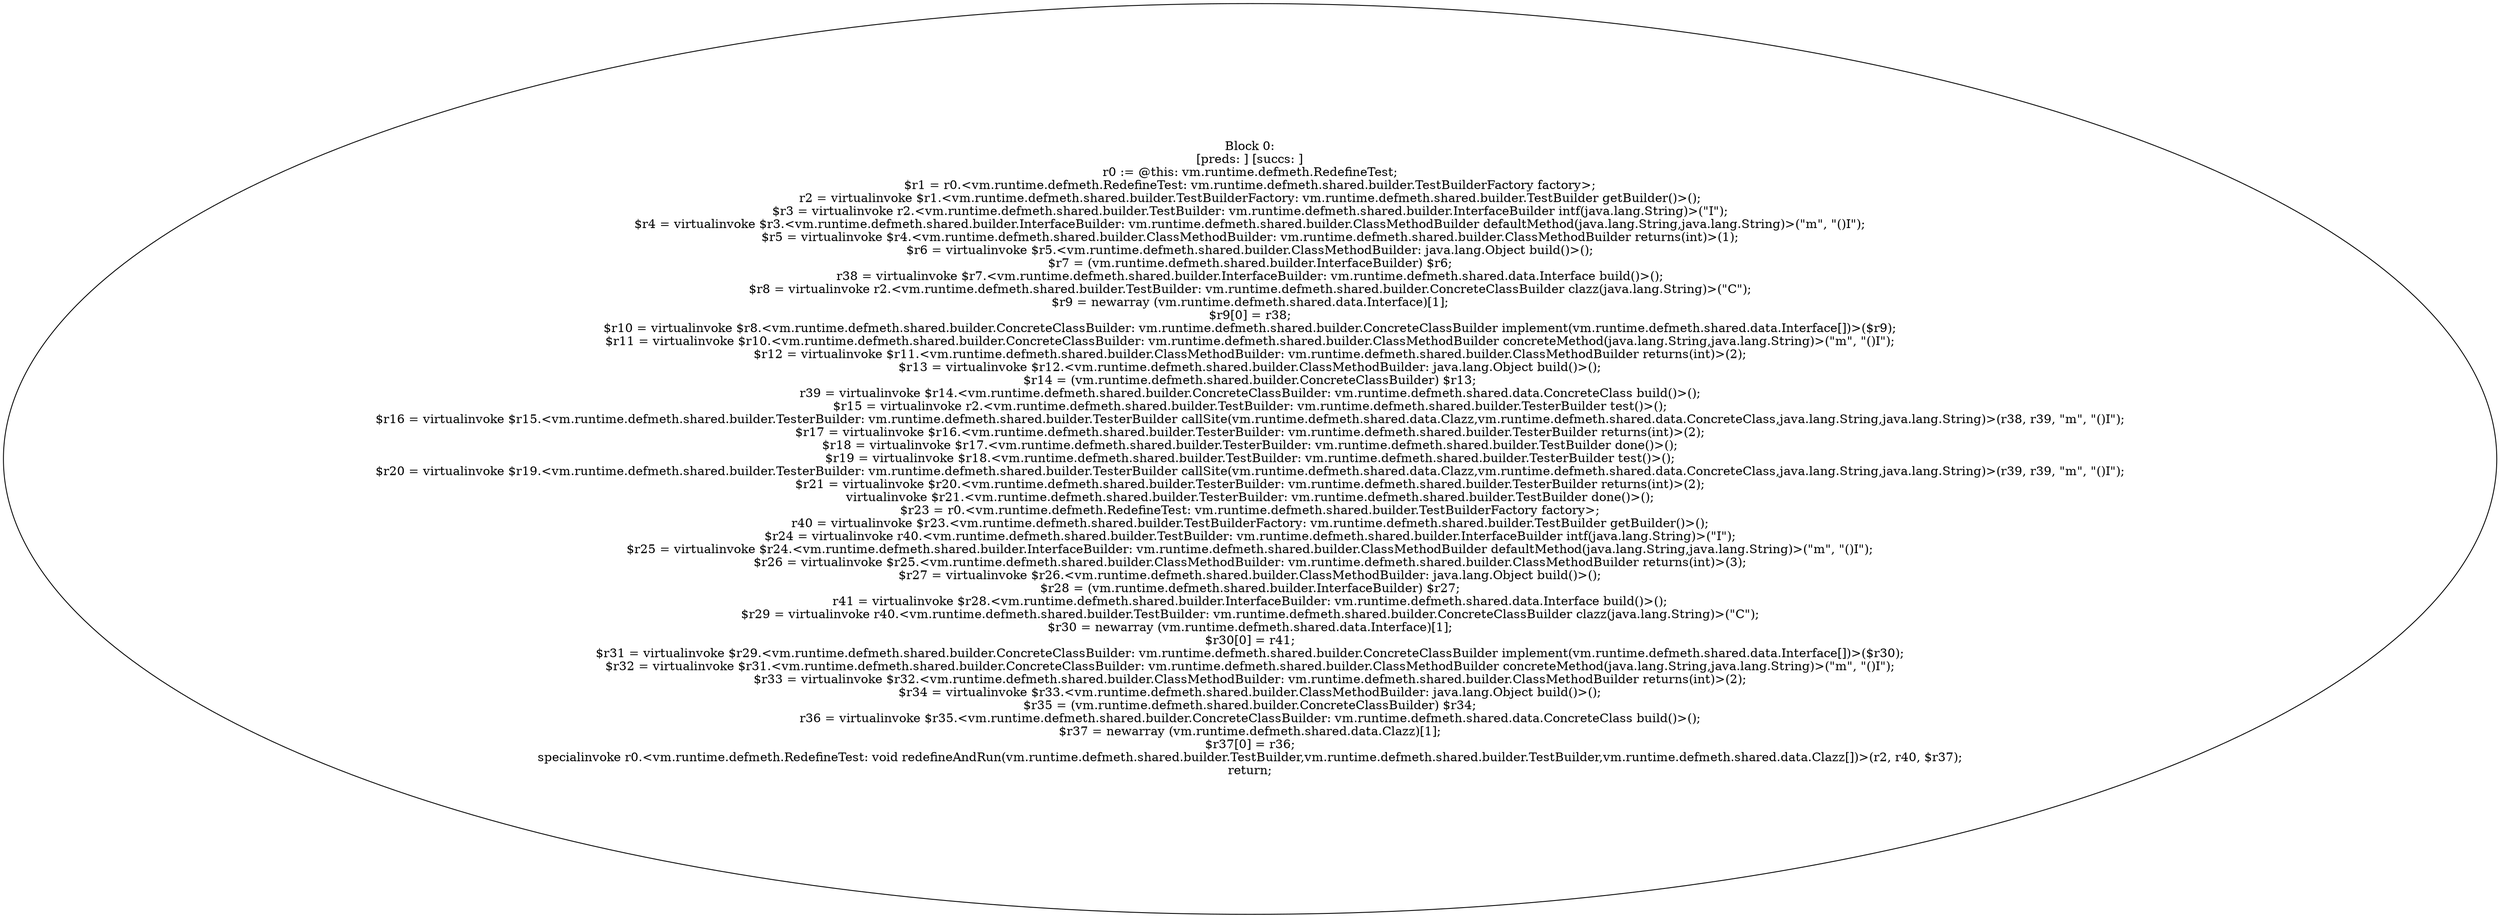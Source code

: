 digraph "unitGraph" {
    "Block 0:
[preds: ] [succs: ]
r0 := @this: vm.runtime.defmeth.RedefineTest;
$r1 = r0.<vm.runtime.defmeth.RedefineTest: vm.runtime.defmeth.shared.builder.TestBuilderFactory factory>;
r2 = virtualinvoke $r1.<vm.runtime.defmeth.shared.builder.TestBuilderFactory: vm.runtime.defmeth.shared.builder.TestBuilder getBuilder()>();
$r3 = virtualinvoke r2.<vm.runtime.defmeth.shared.builder.TestBuilder: vm.runtime.defmeth.shared.builder.InterfaceBuilder intf(java.lang.String)>(\"I\");
$r4 = virtualinvoke $r3.<vm.runtime.defmeth.shared.builder.InterfaceBuilder: vm.runtime.defmeth.shared.builder.ClassMethodBuilder defaultMethod(java.lang.String,java.lang.String)>(\"m\", \"()I\");
$r5 = virtualinvoke $r4.<vm.runtime.defmeth.shared.builder.ClassMethodBuilder: vm.runtime.defmeth.shared.builder.ClassMethodBuilder returns(int)>(1);
$r6 = virtualinvoke $r5.<vm.runtime.defmeth.shared.builder.ClassMethodBuilder: java.lang.Object build()>();
$r7 = (vm.runtime.defmeth.shared.builder.InterfaceBuilder) $r6;
r38 = virtualinvoke $r7.<vm.runtime.defmeth.shared.builder.InterfaceBuilder: vm.runtime.defmeth.shared.data.Interface build()>();
$r8 = virtualinvoke r2.<vm.runtime.defmeth.shared.builder.TestBuilder: vm.runtime.defmeth.shared.builder.ConcreteClassBuilder clazz(java.lang.String)>(\"C\");
$r9 = newarray (vm.runtime.defmeth.shared.data.Interface)[1];
$r9[0] = r38;
$r10 = virtualinvoke $r8.<vm.runtime.defmeth.shared.builder.ConcreteClassBuilder: vm.runtime.defmeth.shared.builder.ConcreteClassBuilder implement(vm.runtime.defmeth.shared.data.Interface[])>($r9);
$r11 = virtualinvoke $r10.<vm.runtime.defmeth.shared.builder.ConcreteClassBuilder: vm.runtime.defmeth.shared.builder.ClassMethodBuilder concreteMethod(java.lang.String,java.lang.String)>(\"m\", \"()I\");
$r12 = virtualinvoke $r11.<vm.runtime.defmeth.shared.builder.ClassMethodBuilder: vm.runtime.defmeth.shared.builder.ClassMethodBuilder returns(int)>(2);
$r13 = virtualinvoke $r12.<vm.runtime.defmeth.shared.builder.ClassMethodBuilder: java.lang.Object build()>();
$r14 = (vm.runtime.defmeth.shared.builder.ConcreteClassBuilder) $r13;
r39 = virtualinvoke $r14.<vm.runtime.defmeth.shared.builder.ConcreteClassBuilder: vm.runtime.defmeth.shared.data.ConcreteClass build()>();
$r15 = virtualinvoke r2.<vm.runtime.defmeth.shared.builder.TestBuilder: vm.runtime.defmeth.shared.builder.TesterBuilder test()>();
$r16 = virtualinvoke $r15.<vm.runtime.defmeth.shared.builder.TesterBuilder: vm.runtime.defmeth.shared.builder.TesterBuilder callSite(vm.runtime.defmeth.shared.data.Clazz,vm.runtime.defmeth.shared.data.ConcreteClass,java.lang.String,java.lang.String)>(r38, r39, \"m\", \"()I\");
$r17 = virtualinvoke $r16.<vm.runtime.defmeth.shared.builder.TesterBuilder: vm.runtime.defmeth.shared.builder.TesterBuilder returns(int)>(2);
$r18 = virtualinvoke $r17.<vm.runtime.defmeth.shared.builder.TesterBuilder: vm.runtime.defmeth.shared.builder.TestBuilder done()>();
$r19 = virtualinvoke $r18.<vm.runtime.defmeth.shared.builder.TestBuilder: vm.runtime.defmeth.shared.builder.TesterBuilder test()>();
$r20 = virtualinvoke $r19.<vm.runtime.defmeth.shared.builder.TesterBuilder: vm.runtime.defmeth.shared.builder.TesterBuilder callSite(vm.runtime.defmeth.shared.data.Clazz,vm.runtime.defmeth.shared.data.ConcreteClass,java.lang.String,java.lang.String)>(r39, r39, \"m\", \"()I\");
$r21 = virtualinvoke $r20.<vm.runtime.defmeth.shared.builder.TesterBuilder: vm.runtime.defmeth.shared.builder.TesterBuilder returns(int)>(2);
virtualinvoke $r21.<vm.runtime.defmeth.shared.builder.TesterBuilder: vm.runtime.defmeth.shared.builder.TestBuilder done()>();
$r23 = r0.<vm.runtime.defmeth.RedefineTest: vm.runtime.defmeth.shared.builder.TestBuilderFactory factory>;
r40 = virtualinvoke $r23.<vm.runtime.defmeth.shared.builder.TestBuilderFactory: vm.runtime.defmeth.shared.builder.TestBuilder getBuilder()>();
$r24 = virtualinvoke r40.<vm.runtime.defmeth.shared.builder.TestBuilder: vm.runtime.defmeth.shared.builder.InterfaceBuilder intf(java.lang.String)>(\"I\");
$r25 = virtualinvoke $r24.<vm.runtime.defmeth.shared.builder.InterfaceBuilder: vm.runtime.defmeth.shared.builder.ClassMethodBuilder defaultMethod(java.lang.String,java.lang.String)>(\"m\", \"()I\");
$r26 = virtualinvoke $r25.<vm.runtime.defmeth.shared.builder.ClassMethodBuilder: vm.runtime.defmeth.shared.builder.ClassMethodBuilder returns(int)>(3);
$r27 = virtualinvoke $r26.<vm.runtime.defmeth.shared.builder.ClassMethodBuilder: java.lang.Object build()>();
$r28 = (vm.runtime.defmeth.shared.builder.InterfaceBuilder) $r27;
r41 = virtualinvoke $r28.<vm.runtime.defmeth.shared.builder.InterfaceBuilder: vm.runtime.defmeth.shared.data.Interface build()>();
$r29 = virtualinvoke r40.<vm.runtime.defmeth.shared.builder.TestBuilder: vm.runtime.defmeth.shared.builder.ConcreteClassBuilder clazz(java.lang.String)>(\"C\");
$r30 = newarray (vm.runtime.defmeth.shared.data.Interface)[1];
$r30[0] = r41;
$r31 = virtualinvoke $r29.<vm.runtime.defmeth.shared.builder.ConcreteClassBuilder: vm.runtime.defmeth.shared.builder.ConcreteClassBuilder implement(vm.runtime.defmeth.shared.data.Interface[])>($r30);
$r32 = virtualinvoke $r31.<vm.runtime.defmeth.shared.builder.ConcreteClassBuilder: vm.runtime.defmeth.shared.builder.ClassMethodBuilder concreteMethod(java.lang.String,java.lang.String)>(\"m\", \"()I\");
$r33 = virtualinvoke $r32.<vm.runtime.defmeth.shared.builder.ClassMethodBuilder: vm.runtime.defmeth.shared.builder.ClassMethodBuilder returns(int)>(2);
$r34 = virtualinvoke $r33.<vm.runtime.defmeth.shared.builder.ClassMethodBuilder: java.lang.Object build()>();
$r35 = (vm.runtime.defmeth.shared.builder.ConcreteClassBuilder) $r34;
r36 = virtualinvoke $r35.<vm.runtime.defmeth.shared.builder.ConcreteClassBuilder: vm.runtime.defmeth.shared.data.ConcreteClass build()>();
$r37 = newarray (vm.runtime.defmeth.shared.data.Clazz)[1];
$r37[0] = r36;
specialinvoke r0.<vm.runtime.defmeth.RedefineTest: void redefineAndRun(vm.runtime.defmeth.shared.builder.TestBuilder,vm.runtime.defmeth.shared.builder.TestBuilder,vm.runtime.defmeth.shared.data.Clazz[])>(r2, r40, $r37);
return;
"
}
